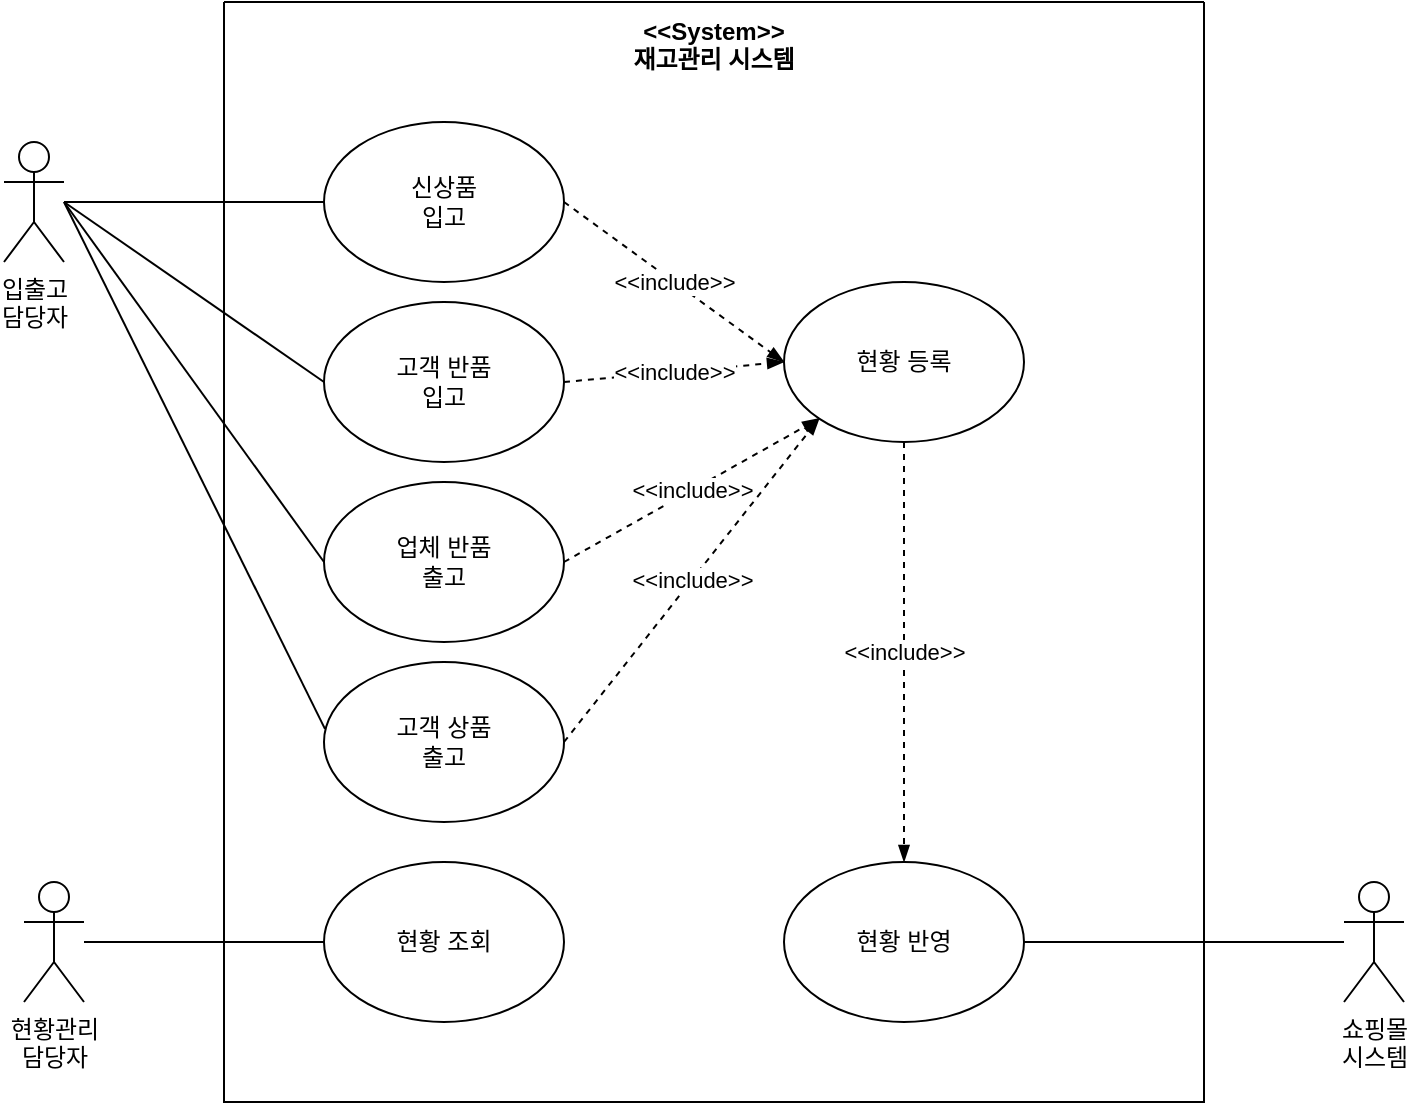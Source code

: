 <mxfile version="20.1.1" type="github">
  <diagram id="8qPnpiuCbbs5R8ASPxoF" name="Page-1">
    <mxGraphModel dx="1185" dy="635" grid="1" gridSize="10" guides="1" tooltips="1" connect="1" arrows="1" fold="1" page="1" pageScale="1" pageWidth="827" pageHeight="1169" math="0" shadow="0">
      <root>
        <mxCell id="0" />
        <mxCell id="1" parent="0" />
        <mxCell id="9N6gymReKHKZCAYU5Cg0-1" value="입출고&lt;br&gt;담당자" style="shape=umlActor;verticalLabelPosition=bottom;verticalAlign=top;html=1;outlineConnect=0;" vertex="1" parent="1">
          <mxGeometry x="63" y="210" width="30" height="60" as="geometry" />
        </mxCell>
        <mxCell id="9N6gymReKHKZCAYU5Cg0-2" value="현황관리&lt;br&gt;담당자" style="shape=umlActor;verticalLabelPosition=bottom;verticalAlign=top;html=1;outlineConnect=0;" vertex="1" parent="1">
          <mxGeometry x="73" y="580" width="30" height="60" as="geometry" />
        </mxCell>
        <mxCell id="9N6gymReKHKZCAYU5Cg0-3" value="쇼핑몰&lt;br&gt;시스템" style="shape=umlActor;verticalLabelPosition=bottom;verticalAlign=top;html=1;outlineConnect=0;" vertex="1" parent="1">
          <mxGeometry x="733" y="580" width="30" height="60" as="geometry" />
        </mxCell>
        <mxCell id="9N6gymReKHKZCAYU5Cg0-8" value="신상품&lt;br&gt;입고" style="ellipse;whiteSpace=wrap;html=1;" vertex="1" parent="1">
          <mxGeometry x="223" y="200" width="120" height="80" as="geometry" />
        </mxCell>
        <mxCell id="9N6gymReKHKZCAYU5Cg0-9" value="고객 반품&lt;br&gt;입고" style="ellipse;whiteSpace=wrap;html=1;" vertex="1" parent="1">
          <mxGeometry x="223" y="290" width="120" height="80" as="geometry" />
        </mxCell>
        <mxCell id="9N6gymReKHKZCAYU5Cg0-10" value="업체 반품&lt;br&gt;출고" style="ellipse;whiteSpace=wrap;html=1;" vertex="1" parent="1">
          <mxGeometry x="223" y="380" width="120" height="80" as="geometry" />
        </mxCell>
        <mxCell id="9N6gymReKHKZCAYU5Cg0-11" value="고객 상품&lt;br&gt;출고" style="ellipse;whiteSpace=wrap;html=1;" vertex="1" parent="1">
          <mxGeometry x="223" y="470" width="120" height="80" as="geometry" />
        </mxCell>
        <mxCell id="9N6gymReKHKZCAYU5Cg0-15" value="" style="endArrow=none;html=1;rounded=0;exitX=0;exitY=0.5;exitDx=0;exitDy=0;" edge="1" parent="1" source="9N6gymReKHKZCAYU5Cg0-9">
          <mxGeometry width="50" height="50" relative="1" as="geometry">
            <mxPoint x="83" y="340" as="sourcePoint" />
            <mxPoint x="93" y="240" as="targetPoint" />
          </mxGeometry>
        </mxCell>
        <mxCell id="9N6gymReKHKZCAYU5Cg0-17" value="" style="endArrow=none;html=1;rounded=0;" edge="1" parent="1" source="9N6gymReKHKZCAYU5Cg0-1" target="9N6gymReKHKZCAYU5Cg0-8">
          <mxGeometry width="50" height="50" relative="1" as="geometry">
            <mxPoint x="333" y="400" as="sourcePoint" />
            <mxPoint x="383" y="350" as="targetPoint" />
          </mxGeometry>
        </mxCell>
        <mxCell id="9N6gymReKHKZCAYU5Cg0-19" value="" style="endArrow=none;html=1;rounded=0;" edge="1" parent="1" source="9N6gymReKHKZCAYU5Cg0-2">
          <mxGeometry width="50" height="50" relative="1" as="geometry">
            <mxPoint x="173" y="660" as="sourcePoint" />
            <mxPoint x="223" y="610" as="targetPoint" />
          </mxGeometry>
        </mxCell>
        <mxCell id="9N6gymReKHKZCAYU5Cg0-20" value="" style="endArrow=none;html=1;rounded=0;exitX=0.004;exitY=0.418;exitDx=0;exitDy=0;exitPerimeter=0;" edge="1" parent="1" source="9N6gymReKHKZCAYU5Cg0-11">
          <mxGeometry width="50" height="50" relative="1" as="geometry">
            <mxPoint x="333" y="400" as="sourcePoint" />
            <mxPoint x="93" y="240" as="targetPoint" />
          </mxGeometry>
        </mxCell>
        <mxCell id="9N6gymReKHKZCAYU5Cg0-21" value="" style="endArrow=none;html=1;rounded=0;exitX=0;exitY=0.5;exitDx=0;exitDy=0;" edge="1" parent="1" source="9N6gymReKHKZCAYU5Cg0-10">
          <mxGeometry width="50" height="50" relative="1" as="geometry">
            <mxPoint x="333" y="400" as="sourcePoint" />
            <mxPoint x="93" y="240" as="targetPoint" />
          </mxGeometry>
        </mxCell>
        <mxCell id="9N6gymReKHKZCAYU5Cg0-25" value="&amp;lt;&amp;lt;include&amp;gt;&amp;gt;" style="endArrow=blockThin;dashed=1;html=1;rounded=0;entryX=0;entryY=0.5;entryDx=0;entryDy=0;targetPerimeterSpacing=0;strokeWidth=1;endFill=1;" edge="1" parent="1" target="9N6gymReKHKZCAYU5Cg0-23">
          <mxGeometry width="50" height="50" relative="1" as="geometry">
            <mxPoint x="343" y="240" as="sourcePoint" />
            <mxPoint x="393" y="190" as="targetPoint" />
          </mxGeometry>
        </mxCell>
        <mxCell id="9N6gymReKHKZCAYU5Cg0-26" value="&#xa;&#xa;&#xa;&lt;&lt;System&gt;&gt;&#xa;재고관리 시스템" style="swimlane;startSize=0;" vertex="1" parent="1">
          <mxGeometry x="173" y="140" width="490" height="550" as="geometry">
            <mxRectangle x="180" y="30" width="50" height="40" as="alternateBounds" />
          </mxGeometry>
        </mxCell>
        <mxCell id="9N6gymReKHKZCAYU5Cg0-23" value="현황 등록" style="ellipse;whiteSpace=wrap;html=1;" vertex="1" parent="9N6gymReKHKZCAYU5Cg0-26">
          <mxGeometry x="280" y="140" width="120" height="80" as="geometry" />
        </mxCell>
        <mxCell id="9N6gymReKHKZCAYU5Cg0-14" value="현황 조회" style="ellipse;whiteSpace=wrap;html=1;" vertex="1" parent="9N6gymReKHKZCAYU5Cg0-26">
          <mxGeometry x="50" y="430" width="120" height="80" as="geometry" />
        </mxCell>
        <mxCell id="9N6gymReKHKZCAYU5Cg0-6" value="현황 반영" style="ellipse;whiteSpace=wrap;html=1;" vertex="1" parent="9N6gymReKHKZCAYU5Cg0-26">
          <mxGeometry x="280" y="430" width="120" height="80" as="geometry" />
        </mxCell>
        <mxCell id="9N6gymReKHKZCAYU5Cg0-33" value="&amp;lt;&amp;lt;include&amp;gt;&amp;gt;" style="endArrow=blockThin;dashed=1;html=1;rounded=0;targetPerimeterSpacing=0;strokeWidth=1;endFill=1;exitX=0.5;exitY=1;exitDx=0;exitDy=0;" edge="1" parent="9N6gymReKHKZCAYU5Cg0-26" source="9N6gymReKHKZCAYU5Cg0-23" target="9N6gymReKHKZCAYU5Cg0-6">
          <mxGeometry width="50" height="50" relative="1" as="geometry">
            <mxPoint x="180.0" y="380" as="sourcePoint" />
            <mxPoint x="307.574" y="218.284" as="targetPoint" />
          </mxGeometry>
        </mxCell>
        <mxCell id="9N6gymReKHKZCAYU5Cg0-27" value="&amp;lt;&amp;lt;include&amp;gt;&amp;gt;" style="endArrow=blockThin;dashed=1;html=1;rounded=0;targetPerimeterSpacing=0;strokeWidth=1;endFill=1;exitX=1;exitY=0.5;exitDx=0;exitDy=0;entryX=0;entryY=0.5;entryDx=0;entryDy=0;" edge="1" parent="1" source="9N6gymReKHKZCAYU5Cg0-9" target="9N6gymReKHKZCAYU5Cg0-23">
          <mxGeometry width="50" height="50" relative="1" as="geometry">
            <mxPoint x="353" y="250" as="sourcePoint" />
            <mxPoint x="463" y="240" as="targetPoint" />
          </mxGeometry>
        </mxCell>
        <mxCell id="9N6gymReKHKZCAYU5Cg0-30" value="&amp;lt;&amp;lt;include&amp;gt;&amp;gt;" style="endArrow=blockThin;dashed=1;html=1;rounded=0;targetPerimeterSpacing=0;strokeWidth=1;endFill=1;exitX=1;exitY=0.5;exitDx=0;exitDy=0;entryX=0;entryY=1;entryDx=0;entryDy=0;" edge="1" parent="1" source="9N6gymReKHKZCAYU5Cg0-10" target="9N6gymReKHKZCAYU5Cg0-23">
          <mxGeometry width="50" height="50" relative="1" as="geometry">
            <mxPoint x="353.0" y="340" as="sourcePoint" />
            <mxPoint x="483" y="330" as="targetPoint" />
          </mxGeometry>
        </mxCell>
        <mxCell id="9N6gymReKHKZCAYU5Cg0-31" value="&amp;lt;&amp;lt;include&amp;gt;&amp;gt;" style="endArrow=blockThin;dashed=1;html=1;rounded=0;targetPerimeterSpacing=0;strokeWidth=1;endFill=1;entryX=0;entryY=1;entryDx=0;entryDy=0;exitX=1;exitY=0.5;exitDx=0;exitDy=0;" edge="1" parent="1" source="9N6gymReKHKZCAYU5Cg0-11" target="9N6gymReKHKZCAYU5Cg0-23">
          <mxGeometry width="50" height="50" relative="1" as="geometry">
            <mxPoint x="363.0" y="350" as="sourcePoint" />
            <mxPoint x="493" y="340" as="targetPoint" />
          </mxGeometry>
        </mxCell>
        <mxCell id="9N6gymReKHKZCAYU5Cg0-32" value="" style="endArrow=none;html=1;rounded=0;targetPerimeterSpacing=0;strokeWidth=1;exitX=1;exitY=0.5;exitDx=0;exitDy=0;" edge="1" parent="1" source="9N6gymReKHKZCAYU5Cg0-6" target="9N6gymReKHKZCAYU5Cg0-3">
          <mxGeometry width="50" height="50" relative="1" as="geometry">
            <mxPoint x="403" y="600" as="sourcePoint" />
            <mxPoint x="453" y="550" as="targetPoint" />
          </mxGeometry>
        </mxCell>
      </root>
    </mxGraphModel>
  </diagram>
</mxfile>
